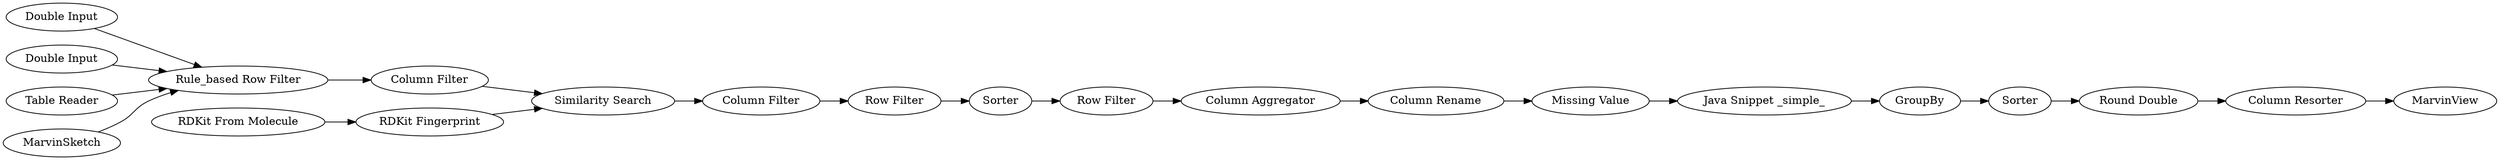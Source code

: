 digraph {
	861 [label="Double Input"]
	862 [label="Double Input"]
	619 [label="Row Filter"]
	620 [label="Column Filter"]
	816 [label="RDKit Fingerprint"]
	828 [label="RDKit From Molecule"]
	831 [label="Column Filter"]
	832 [label="Column Resorter"]
	1165 [label=Sorter]
	1167 [label="Round Double"]
	1168 [label=GroupBy]
	1177 [label="Row Filter"]
	1178 [label=Sorter]
	1179 [label="Similarity Search"]
	1182 [label="Column Aggregator"]
	1183 [label="Column Rename"]
	1185 [label="Missing Value"]
	1186 [label="Java Snippet _simple_"]
	1187 [label="Rule_based Row Filter"]
	868 [label=MarvinView]
	876 [label="Table Reader"]
	1208 [label=MarvinSketch]
	619 -> 1178
	620 -> 619
	816 -> 1179
	828 -> 816
	831 -> 1179
	1165 -> 1167
	1167 -> 832
	1168 -> 1165
	1177 -> 1182
	1178 -> 1177
	1179 -> 620
	1182 -> 1183
	1183 -> 1185
	1185 -> 1186
	1186 -> 1168
	1187 -> 831
	861 -> 1187
	862 -> 1187
	832 -> 868
	876 -> 1187
	1208 -> 1187
	rankdir=LR
}
